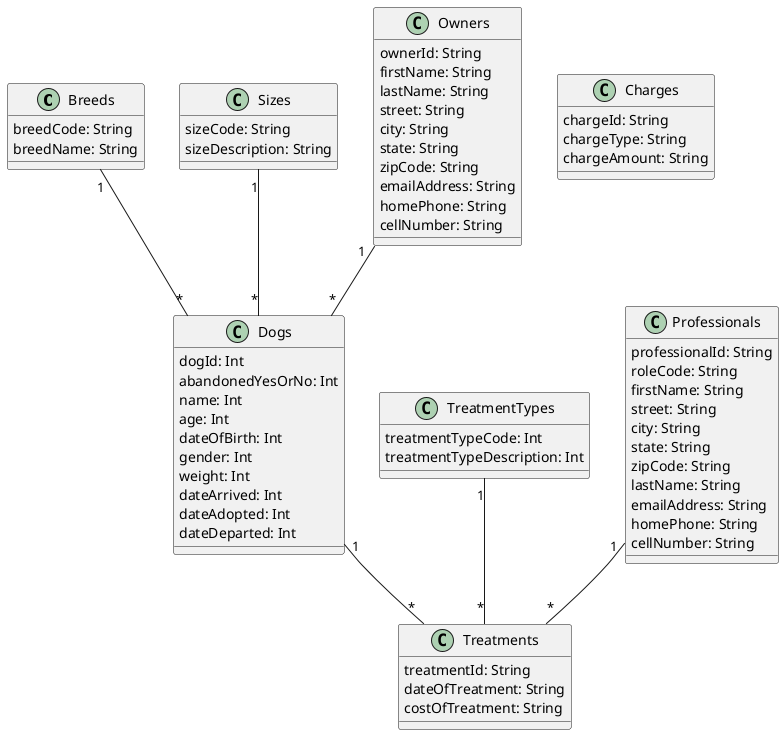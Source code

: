 @startuml "DogKennels"


class Breeds{
  breedCode: String
  breedName: String
}

class Charges{
  chargeId: String
  chargeType: String
  chargeAmount: String
}

class Sizes{
  sizeCode: String
  sizeDescription: String
}

class TreatmentTypes{
  treatmentTypeCode: Int
  treatmentTypeDescription: Int
}

class Owners{
  ownerId: String
  firstName: String
  lastName: String
  street: String
  city: String
  state: String
  zipCode: String
  emailAddress: String
  homePhone: String
  cellNumber: String
}

class Dogs{
  dogId: Int
  abandonedYesOrNo: Int
  name: Int
  age: Int
  dateOfBirth: Int
  gender: Int
  weight: Int
  dateArrived: Int
  dateAdopted: Int
  dateDeparted: Int
}

class Professionals{
  professionalId: String
  roleCode: String
  firstName: String
  street: String
  city: String
  state: String
  zipCode: String
  lastName: String
  emailAddress: String
  homePhone: String
  cellNumber: String
}

class Treatments{
  treatmentId: String
  dateOfTreatment: String
  costOfTreatment: String
}



Breeds "1" -- "*" Dogs

Sizes "1" -- "*" Dogs

TreatmentTypes "1" -- "*" Treatments

Owners "1" -- "*" Dogs

Dogs "1" -- "*" Treatments

Professionals "1" -- "*" Treatments


@enduml